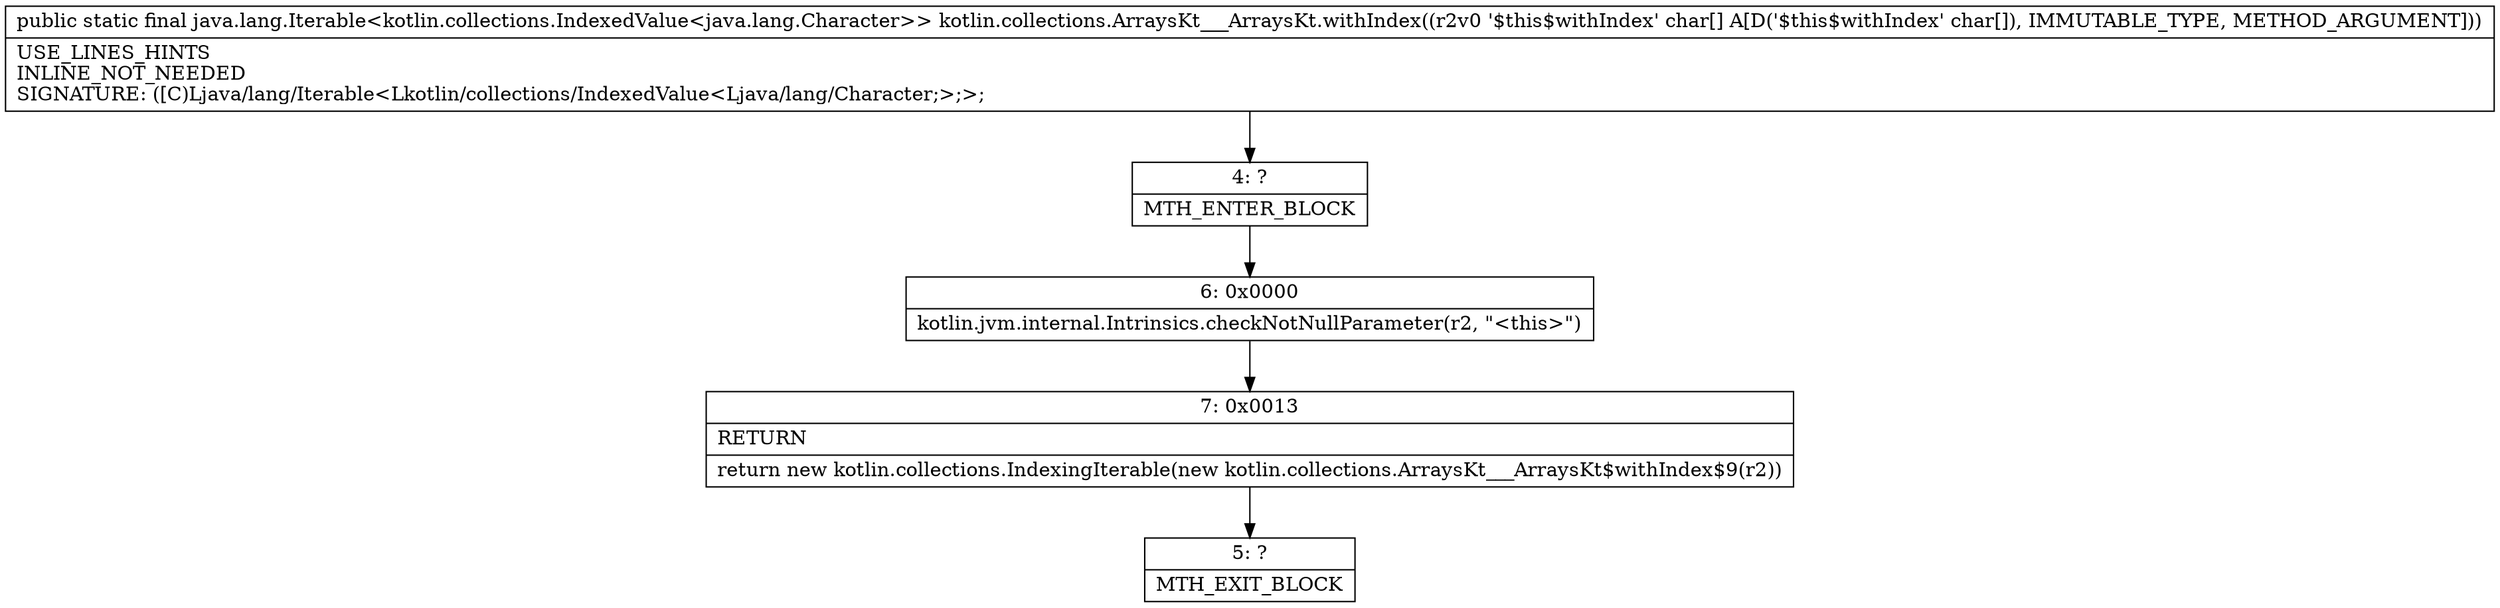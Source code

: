 digraph "CFG forkotlin.collections.ArraysKt___ArraysKt.withIndex([C)Ljava\/lang\/Iterable;" {
Node_4 [shape=record,label="{4\:\ ?|MTH_ENTER_BLOCK\l}"];
Node_6 [shape=record,label="{6\:\ 0x0000|kotlin.jvm.internal.Intrinsics.checkNotNullParameter(r2, \"\<this\>\")\l}"];
Node_7 [shape=record,label="{7\:\ 0x0013|RETURN\l|return new kotlin.collections.IndexingIterable(new kotlin.collections.ArraysKt___ArraysKt$withIndex$9(r2))\l}"];
Node_5 [shape=record,label="{5\:\ ?|MTH_EXIT_BLOCK\l}"];
MethodNode[shape=record,label="{public static final java.lang.Iterable\<kotlin.collections.IndexedValue\<java.lang.Character\>\> kotlin.collections.ArraysKt___ArraysKt.withIndex((r2v0 '$this$withIndex' char[] A[D('$this$withIndex' char[]), IMMUTABLE_TYPE, METHOD_ARGUMENT]))  | USE_LINES_HINTS\lINLINE_NOT_NEEDED\lSIGNATURE: ([C)Ljava\/lang\/Iterable\<Lkotlin\/collections\/IndexedValue\<Ljava\/lang\/Character;\>;\>;\l}"];
MethodNode -> Node_4;Node_4 -> Node_6;
Node_6 -> Node_7;
Node_7 -> Node_5;
}

